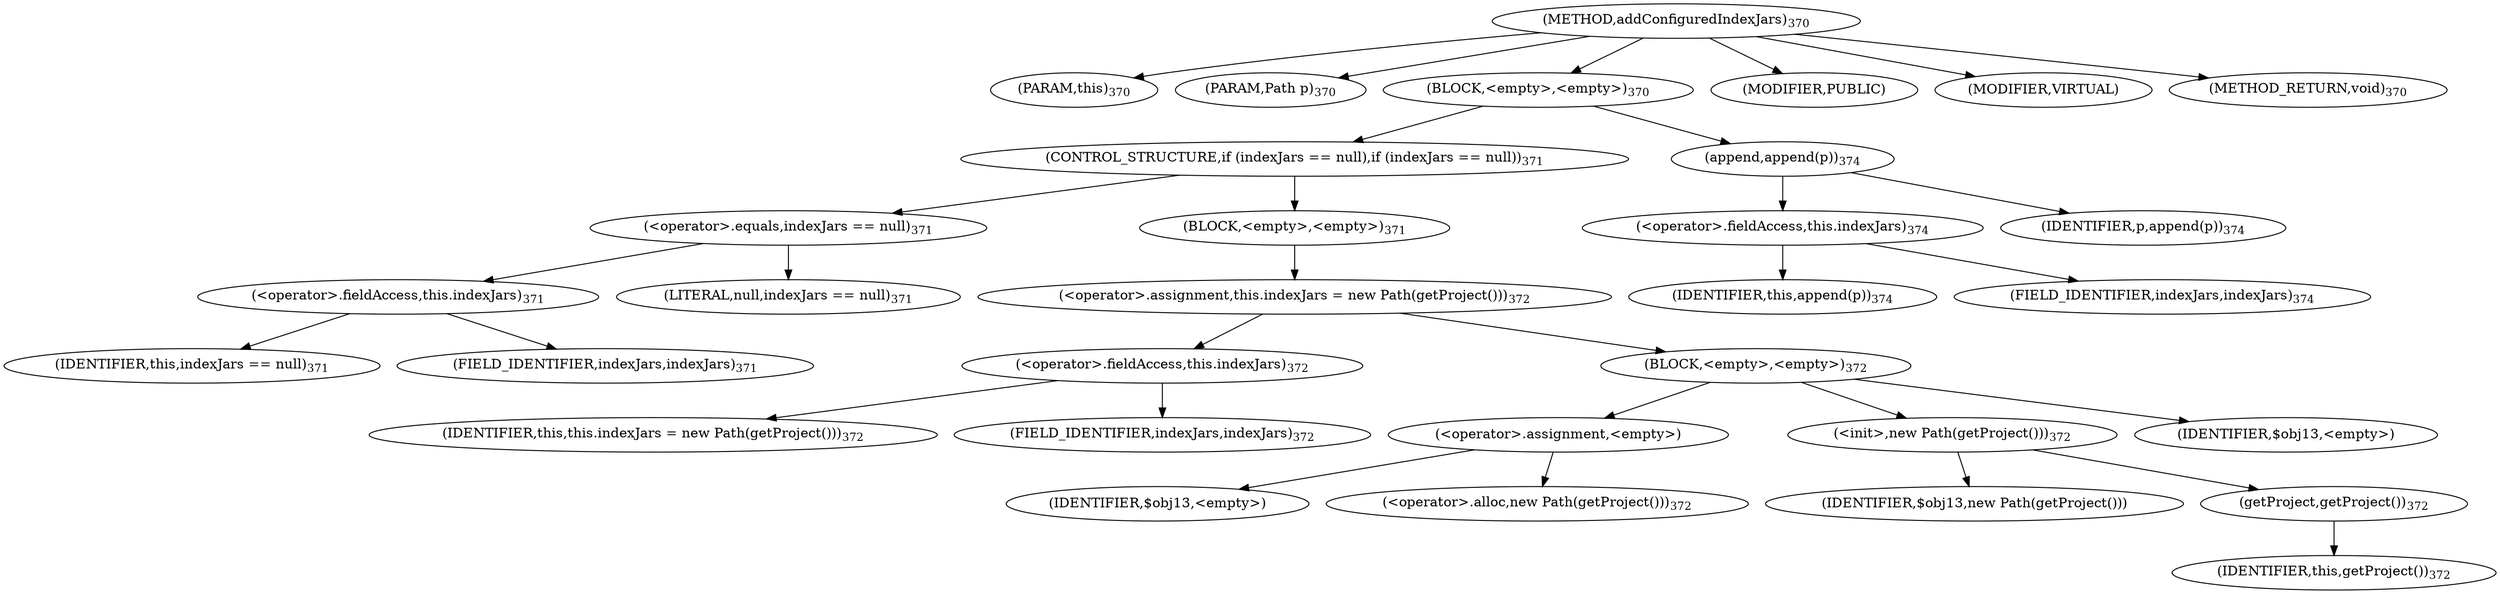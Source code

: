 digraph "addConfiguredIndexJars" {  
"633" [label = <(METHOD,addConfiguredIndexJars)<SUB>370</SUB>> ]
"34" [label = <(PARAM,this)<SUB>370</SUB>> ]
"634" [label = <(PARAM,Path p)<SUB>370</SUB>> ]
"635" [label = <(BLOCK,&lt;empty&gt;,&lt;empty&gt;)<SUB>370</SUB>> ]
"636" [label = <(CONTROL_STRUCTURE,if (indexJars == null),if (indexJars == null))<SUB>371</SUB>> ]
"637" [label = <(&lt;operator&gt;.equals,indexJars == null)<SUB>371</SUB>> ]
"638" [label = <(&lt;operator&gt;.fieldAccess,this.indexJars)<SUB>371</SUB>> ]
"639" [label = <(IDENTIFIER,this,indexJars == null)<SUB>371</SUB>> ]
"640" [label = <(FIELD_IDENTIFIER,indexJars,indexJars)<SUB>371</SUB>> ]
"641" [label = <(LITERAL,null,indexJars == null)<SUB>371</SUB>> ]
"642" [label = <(BLOCK,&lt;empty&gt;,&lt;empty&gt;)<SUB>371</SUB>> ]
"643" [label = <(&lt;operator&gt;.assignment,this.indexJars = new Path(getProject()))<SUB>372</SUB>> ]
"644" [label = <(&lt;operator&gt;.fieldAccess,this.indexJars)<SUB>372</SUB>> ]
"645" [label = <(IDENTIFIER,this,this.indexJars = new Path(getProject()))<SUB>372</SUB>> ]
"646" [label = <(FIELD_IDENTIFIER,indexJars,indexJars)<SUB>372</SUB>> ]
"647" [label = <(BLOCK,&lt;empty&gt;,&lt;empty&gt;)<SUB>372</SUB>> ]
"648" [label = <(&lt;operator&gt;.assignment,&lt;empty&gt;)> ]
"649" [label = <(IDENTIFIER,$obj13,&lt;empty&gt;)> ]
"650" [label = <(&lt;operator&gt;.alloc,new Path(getProject()))<SUB>372</SUB>> ]
"651" [label = <(&lt;init&gt;,new Path(getProject()))<SUB>372</SUB>> ]
"652" [label = <(IDENTIFIER,$obj13,new Path(getProject()))> ]
"653" [label = <(getProject,getProject())<SUB>372</SUB>> ]
"33" [label = <(IDENTIFIER,this,getProject())<SUB>372</SUB>> ]
"654" [label = <(IDENTIFIER,$obj13,&lt;empty&gt;)> ]
"655" [label = <(append,append(p))<SUB>374</SUB>> ]
"656" [label = <(&lt;operator&gt;.fieldAccess,this.indexJars)<SUB>374</SUB>> ]
"657" [label = <(IDENTIFIER,this,append(p))<SUB>374</SUB>> ]
"658" [label = <(FIELD_IDENTIFIER,indexJars,indexJars)<SUB>374</SUB>> ]
"659" [label = <(IDENTIFIER,p,append(p))<SUB>374</SUB>> ]
"660" [label = <(MODIFIER,PUBLIC)> ]
"661" [label = <(MODIFIER,VIRTUAL)> ]
"662" [label = <(METHOD_RETURN,void)<SUB>370</SUB>> ]
  "633" -> "34" 
  "633" -> "634" 
  "633" -> "635" 
  "633" -> "660" 
  "633" -> "661" 
  "633" -> "662" 
  "635" -> "636" 
  "635" -> "655" 
  "636" -> "637" 
  "636" -> "642" 
  "637" -> "638" 
  "637" -> "641" 
  "638" -> "639" 
  "638" -> "640" 
  "642" -> "643" 
  "643" -> "644" 
  "643" -> "647" 
  "644" -> "645" 
  "644" -> "646" 
  "647" -> "648" 
  "647" -> "651" 
  "647" -> "654" 
  "648" -> "649" 
  "648" -> "650" 
  "651" -> "652" 
  "651" -> "653" 
  "653" -> "33" 
  "655" -> "656" 
  "655" -> "659" 
  "656" -> "657" 
  "656" -> "658" 
}
